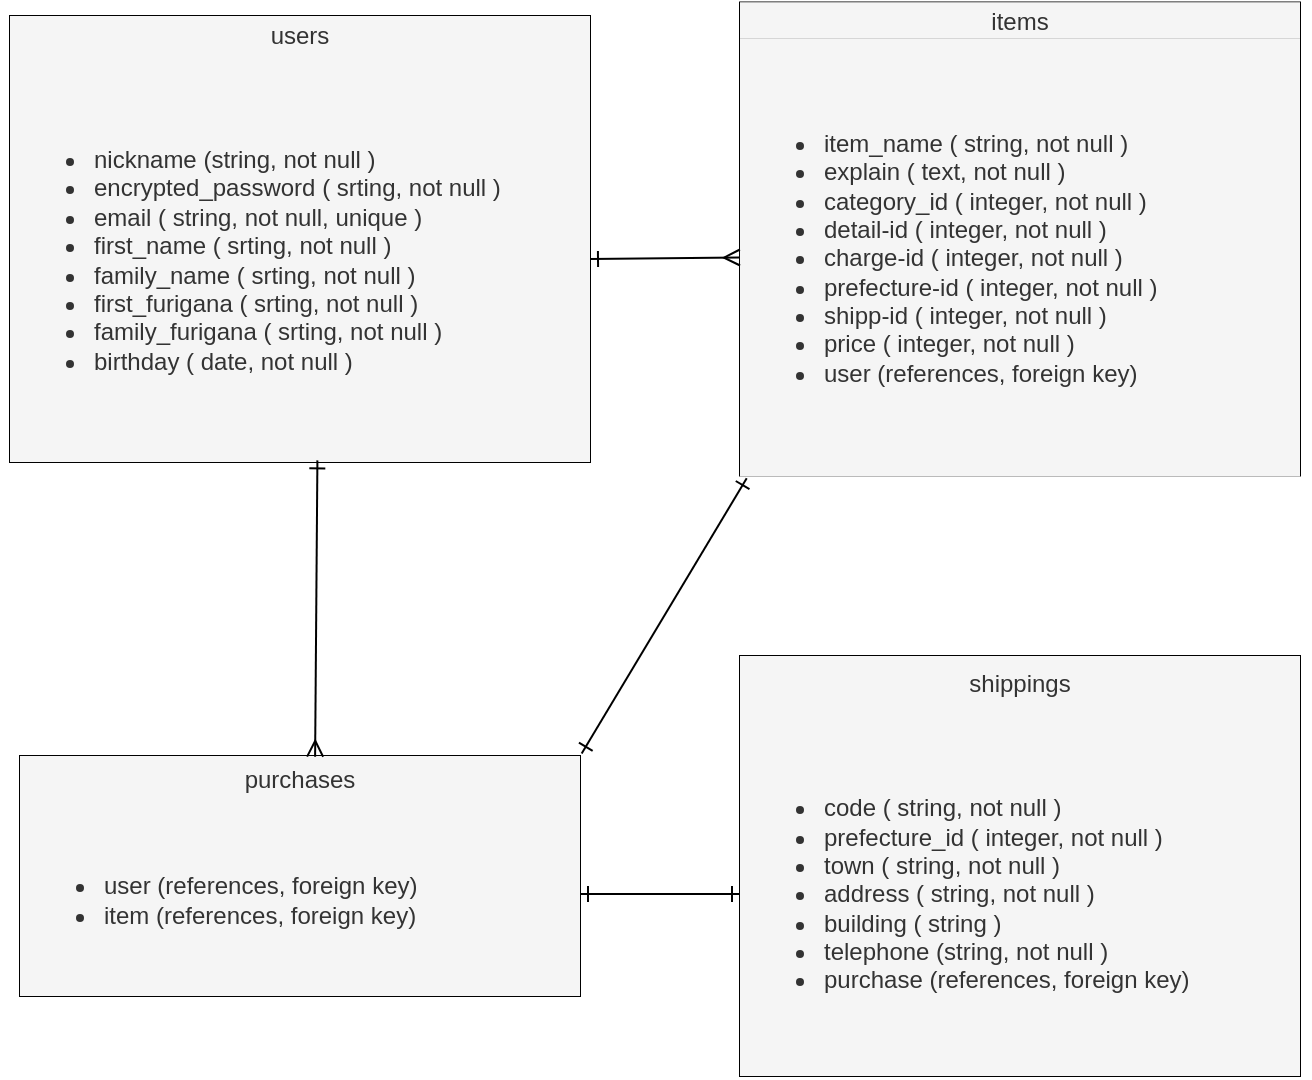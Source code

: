 <mxfile>
    <diagram id="jdpNSnKPRrQf-_OtWE0U" name="ページ1">
        <mxGraphModel dx="685" dy="622" grid="1" gridSize="10" guides="1" tooltips="1" connect="1" arrows="1" fold="1" page="1" pageScale="1" pageWidth="827" pageHeight="1169" math="0" shadow="0">
            <root>
                <mxCell id="0"/>
                <mxCell id="1" parent="0"/>
                <mxCell id="27" value="" style="shape=table;startSize=0;container=1;collapsible=0;childLayout=tableLayout;" vertex="1" parent="1">
                    <mxGeometry x="460" y="113.25" width="280" height="236.5" as="geometry"/>
                </mxCell>
                <mxCell id="28" value="" style="shape=partialRectangle;collapsible=0;dropTarget=0;pointerEvents=0;top=0;left=0;bottom=0;right=0;points=[[0,0.5],[1,0.5]];portConstraint=eastwest;fillColor=#f5f5f5;strokeColor=#666666;fontColor=#333333;" vertex="1" parent="27">
                    <mxGeometry width="280" height="18" as="geometry"/>
                </mxCell>
                <mxCell id="29" value="items" style="shape=partialRectangle;html=1;whiteSpace=wrap;connectable=0;overflow=hidden;top=0;left=0;bottom=0;right=0;fillColor=#f5f5f5;strokeColor=#666666;fontColor=#333333;" vertex="1" parent="28">
                    <mxGeometry width="280" height="18" as="geometry"/>
                </mxCell>
                <mxCell id="30" value="" style="shape=partialRectangle;collapsible=0;dropTarget=0;pointerEvents=0;fillColor=none;top=0;left=0;bottom=0;right=0;points=[[0,0.5],[1,0.5]];portConstraint=eastwest;strokeWidth=10;" vertex="1" parent="27">
                    <mxGeometry y="18" width="280" height="219" as="geometry"/>
                </mxCell>
                <mxCell id="31" value="&lt;ul&gt;&lt;li&gt;item_name ( string, not null )&lt;/li&gt;&lt;li&gt;explain&amp;nbsp;( text, not null )&lt;/li&gt;&lt;li&gt;category_id ( integer, not null )&lt;/li&gt;&lt;li&gt;detail-id ( integer, not null )&lt;/li&gt;&lt;li&gt;charge-id ( integer, not null )&lt;/li&gt;&lt;li&gt;prefecture-id ( integer, not null )&lt;/li&gt;&lt;li&gt;shipp-id ( integer, not null )&lt;/li&gt;&lt;li&gt;price ( integer, not null )&lt;/li&gt;&lt;li&gt;user (references, foreign key)&lt;/li&gt;&lt;/ul&gt;" style="shape=partialRectangle;html=1;whiteSpace=wrap;connectable=0;overflow=hidden;top=0;left=0;bottom=0;right=0;fillColor=#f5f5f5;strokeColor=#666666;fontColor=#333333;align=left;verticalAlign=middle;" vertex="1" parent="30">
                    <mxGeometry width="280" height="219" as="geometry"/>
                </mxCell>
                <mxCell id="33" value="" style="shape=table;startSize=0;container=1;collapsible=0;childLayout=tableLayout;" vertex="1" parent="1">
                    <mxGeometry x="95" y="120" width="290" height="223" as="geometry"/>
                </mxCell>
                <mxCell id="34" value="" style="shape=partialRectangle;collapsible=0;dropTarget=0;pointerEvents=0;fillColor=none;top=0;left=0;bottom=0;right=0;points=[[0,0.5],[1,0.5]];portConstraint=eastwest;verticalAlign=bottom;" vertex="1" parent="33">
                    <mxGeometry width="290" height="20" as="geometry"/>
                </mxCell>
                <mxCell id="35" value="users" style="shape=partialRectangle;html=1;whiteSpace=wrap;connectable=0;overflow=hidden;fillColor=#f5f5f5;top=0;left=0;bottom=0;right=0;strokeColor=#666666;fontColor=#333333;strokeWidth=10;" vertex="1" parent="34">
                    <mxGeometry width="290" height="20" as="geometry"/>
                </mxCell>
                <mxCell id="36" value="" style="shape=partialRectangle;collapsible=0;dropTarget=0;pointerEvents=0;fillColor=none;top=0;left=0;bottom=0;right=0;points=[[0,0.5],[1,0.5]];portConstraint=eastwest;" vertex="1" parent="33">
                    <mxGeometry y="20" width="290" height="203" as="geometry"/>
                </mxCell>
                <mxCell id="37" value="&lt;ul&gt;&lt;li&gt;nickname (string, not null )&lt;/li&gt;&lt;li&gt;encrypted_password ( srting, not null )&lt;/li&gt;&lt;li&gt;email ( string, not null, unique )&lt;/li&gt;&lt;li&gt;first_name ( srting, not null )&lt;/li&gt;&lt;li&gt;family_name ( srting, not null )&lt;/li&gt;&lt;li&gt;first_furigana ( srting, not null )&lt;/li&gt;&lt;li&gt;family_furigana ( srting, not null )&lt;/li&gt;&lt;li&gt;birthday ( date, not null )&lt;/li&gt;&lt;/ul&gt;" style="shape=partialRectangle;html=1;whiteSpace=wrap;connectable=0;overflow=hidden;top=0;left=0;bottom=0;right=0;align=left;fillColor=#f5f5f5;strokeColor=#666666;fontColor=#333333;" vertex="1" parent="36">
                    <mxGeometry width="290" height="203" as="geometry"/>
                </mxCell>
                <mxCell id="38" value="" style="shape=table;startSize=0;container=1;collapsible=0;childLayout=tableLayout;" vertex="1" parent="1">
                    <mxGeometry x="460" y="440" width="280" height="210" as="geometry"/>
                </mxCell>
                <mxCell id="39" value="" style="shape=partialRectangle;collapsible=0;dropTarget=0;pointerEvents=0;fillColor=none;top=0;left=0;bottom=0;right=0;points=[[0,0.5],[1,0.5]];portConstraint=eastwest;" vertex="1" parent="38">
                    <mxGeometry width="280" height="28" as="geometry"/>
                </mxCell>
                <mxCell id="40" value="shippings" style="shape=partialRectangle;html=1;whiteSpace=wrap;connectable=0;overflow=hidden;fillColor=#f5f5f5;top=0;left=0;bottom=0;right=0;strokeColor=#666666;fontColor=#333333;" vertex="1" parent="39">
                    <mxGeometry width="280" height="28" as="geometry"/>
                </mxCell>
                <mxCell id="41" value="" style="shape=partialRectangle;collapsible=0;dropTarget=0;pointerEvents=0;fillColor=#f5f5f5;top=0;left=0;bottom=0;right=0;points=[[0,0.5],[1,0.5]];portConstraint=eastwest;strokeColor=#666666;fontColor=#333333;" vertex="1" parent="38">
                    <mxGeometry y="28" width="280" height="182" as="geometry"/>
                </mxCell>
                <mxCell id="42" value="&lt;ul&gt;&lt;li&gt;code&amp;nbsp;( string, not null )&lt;/li&gt;&lt;li&gt;prefecture_id ( integer, not null )&lt;/li&gt;&lt;li&gt;town ( string, not null )&lt;/li&gt;&lt;li&gt;address&amp;nbsp;( string, not null )&lt;/li&gt;&lt;li&gt;building&amp;nbsp;( string )&lt;/li&gt;&lt;li&gt;telephone (string, not null )&lt;/li&gt;&lt;li&gt;purchase (references, foreign key)&lt;/li&gt;&lt;/ul&gt;" style="shape=partialRectangle;html=1;whiteSpace=wrap;connectable=0;overflow=hidden;fillColor=#f5f5f5;top=0;left=0;bottom=0;right=0;align=left;strokeColor=#666666;fontColor=#333333;" vertex="1" parent="41">
                    <mxGeometry width="280" height="182" as="geometry"/>
                </mxCell>
                <mxCell id="43" value="" style="shape=table;startSize=0;container=1;collapsible=0;childLayout=tableLayout;" vertex="1" parent="1">
                    <mxGeometry x="100" y="490" width="280" height="120" as="geometry"/>
                </mxCell>
                <mxCell id="44" value="" style="shape=partialRectangle;collapsible=0;dropTarget=0;pointerEvents=0;fillColor=none;top=0;left=0;bottom=0;right=0;points=[[0,0.5],[1,0.5]];portConstraint=eastwest;" vertex="1" parent="43">
                    <mxGeometry width="280" height="24" as="geometry"/>
                </mxCell>
                <mxCell id="45" value="purchases" style="shape=partialRectangle;html=1;whiteSpace=wrap;connectable=0;overflow=hidden;fillColor=#f5f5f5;top=0;left=0;bottom=0;right=0;strokeColor=#666666;fontColor=#333333;" vertex="1" parent="44">
                    <mxGeometry width="280" height="24" as="geometry"/>
                </mxCell>
                <mxCell id="46" value="" style="shape=partialRectangle;collapsible=0;dropTarget=0;pointerEvents=0;fillColor=none;top=0;left=0;bottom=0;right=0;points=[[0,0.5],[1,0.5]];portConstraint=eastwest;" vertex="1" parent="43">
                    <mxGeometry y="24" width="280" height="96" as="geometry"/>
                </mxCell>
                <mxCell id="47" value="&lt;ul&gt;&lt;li&gt;user (references, foreign key)&lt;/li&gt;&lt;li&gt;item (references, foreign key)&lt;/li&gt;&lt;/ul&gt;" style="shape=partialRectangle;html=1;whiteSpace=wrap;connectable=0;overflow=hidden;fillColor=#f5f5f5;top=0;left=0;bottom=0;right=0;strokeColor=#666666;fontColor=#333333;align=left;" vertex="1" parent="46">
                    <mxGeometry width="280" height="96" as="geometry"/>
                </mxCell>
                <mxCell id="50" style="edgeStyle=none;rounded=0;orthogonalLoop=1;jettySize=auto;html=1;endArrow=ERmany;endFill=0;strokeWidth=1;startArrow=ERone;startFill=0;entryX=0;entryY=0.5;entryDx=0;entryDy=0;exitX=1;exitY=0.5;exitDx=0;exitDy=0;" edge="1" parent="1" source="36" target="30">
                    <mxGeometry relative="1" as="geometry">
                        <mxPoint x="460" y="260" as="targetPoint"/>
                    </mxGeometry>
                </mxCell>
                <mxCell id="51" style="edgeStyle=none;rounded=0;orthogonalLoop=1;jettySize=auto;html=1;endArrow=ERmany;endFill=0;startArrow=ERone;startFill=0;exitX=0.53;exitY=0.996;exitDx=0;exitDy=0;exitPerimeter=0;entryX=0.527;entryY=0.015;entryDx=0;entryDy=0;entryPerimeter=0;" edge="1" parent="1" source="36" target="44">
                    <mxGeometry relative="1" as="geometry">
                        <mxPoint x="236" y="437" as="targetPoint"/>
                        <mxPoint x="236" y="344" as="sourcePoint"/>
                    </mxGeometry>
                </mxCell>
                <mxCell id="55" style="edgeStyle=none;rounded=0;orthogonalLoop=1;jettySize=auto;html=1;startArrow=ERone;startFill=0;endArrow=ERone;endFill=0;strokeWidth=1;entryX=0;entryY=0.5;entryDx=0;entryDy=0;" edge="1" parent="1" target="41">
                    <mxGeometry relative="1" as="geometry">
                        <mxPoint x="380" y="559" as="sourcePoint"/>
                        <mxPoint x="470" y="550" as="targetPoint"/>
                    </mxGeometry>
                </mxCell>
                <mxCell id="58" style="edgeStyle=none;rounded=0;orthogonalLoop=1;jettySize=auto;html=1;endArrow=ERone;endFill=0;startArrow=ERone;startFill=0;entryX=1.003;entryY=-0.051;entryDx=0;entryDy=0;entryPerimeter=0;exitX=0.012;exitY=1.004;exitDx=0;exitDy=0;exitPerimeter=0;" edge="1" parent="1" source="30" target="44">
                    <mxGeometry relative="1" as="geometry">
                        <mxPoint x="414.0" y="518.17" as="targetPoint"/>
                        <mxPoint x="580" y="380" as="sourcePoint"/>
                    </mxGeometry>
                </mxCell>
            </root>
        </mxGraphModel>
    </diagram>
</mxfile>